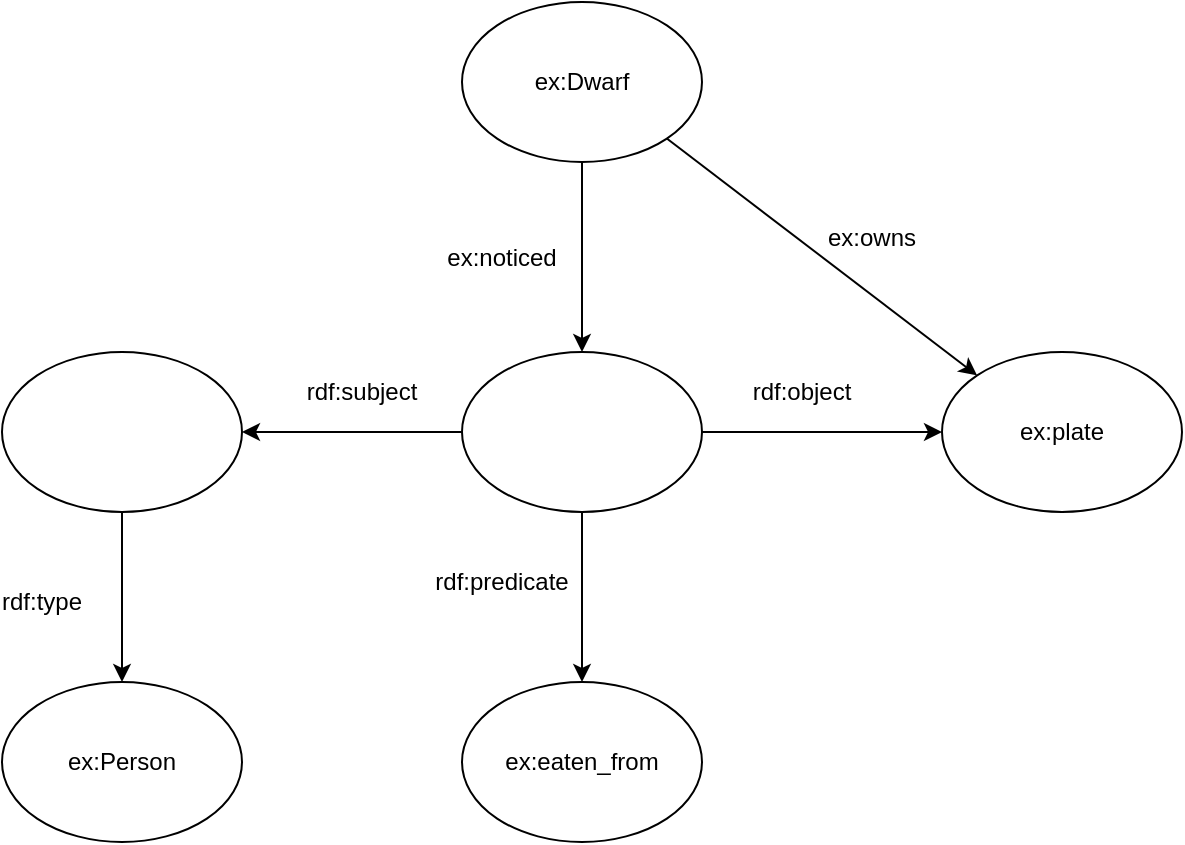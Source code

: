 <mxfile version="10.6.5" type="device"><diagram id="v24lDXqct-rjeQrN2g8U" name="Page-1"><mxGraphModel dx="840" dy="434" grid="1" gridSize="10" guides="1" tooltips="1" connect="1" arrows="1" fold="1" page="1" pageScale="1" pageWidth="850" pageHeight="1100" math="0" shadow="0"><root><mxCell id="0"/><mxCell id="1" parent="0"/><mxCell id="8FPKMw7lbk1s8ThmsL_j-7" style="rounded=0;orthogonalLoop=1;jettySize=auto;html=1;exitX=0.5;exitY=1;exitDx=0;exitDy=0;entryX=0.5;entryY=0;entryDx=0;entryDy=0;" edge="1" parent="1" source="8FPKMw7lbk1s8ThmsL_j-1" target="8FPKMw7lbk1s8ThmsL_j-3"><mxGeometry relative="1" as="geometry"/></mxCell><mxCell id="8FPKMw7lbk1s8ThmsL_j-8" style="edgeStyle=none;rounded=0;orthogonalLoop=1;jettySize=auto;html=1;exitX=1;exitY=1;exitDx=0;exitDy=0;entryX=0;entryY=0;entryDx=0;entryDy=0;" edge="1" parent="1" source="8FPKMw7lbk1s8ThmsL_j-1" target="8FPKMw7lbk1s8ThmsL_j-4"><mxGeometry relative="1" as="geometry"/></mxCell><mxCell id="8FPKMw7lbk1s8ThmsL_j-1" value="ex:Dwarf" style="ellipse;whiteSpace=wrap;html=1;" vertex="1" parent="1"><mxGeometry x="380" y="130" width="120" height="80" as="geometry"/></mxCell><mxCell id="8FPKMw7lbk1s8ThmsL_j-13" style="edgeStyle=none;rounded=0;orthogonalLoop=1;jettySize=auto;html=1;exitX=0.5;exitY=1;exitDx=0;exitDy=0;entryX=0.5;entryY=0;entryDx=0;entryDy=0;" edge="1" parent="1" source="8FPKMw7lbk1s8ThmsL_j-2" target="8FPKMw7lbk1s8ThmsL_j-5"><mxGeometry relative="1" as="geometry"/></mxCell><mxCell id="8FPKMw7lbk1s8ThmsL_j-2" value="" style="ellipse;whiteSpace=wrap;html=1;" vertex="1" parent="1"><mxGeometry x="150" y="305" width="120" height="80" as="geometry"/></mxCell><mxCell id="8FPKMw7lbk1s8ThmsL_j-10" style="edgeStyle=none;rounded=0;orthogonalLoop=1;jettySize=auto;html=1;exitX=0;exitY=0.5;exitDx=0;exitDy=0;entryX=1;entryY=0.5;entryDx=0;entryDy=0;" edge="1" parent="1" source="8FPKMw7lbk1s8ThmsL_j-3" target="8FPKMw7lbk1s8ThmsL_j-2"><mxGeometry relative="1" as="geometry"/></mxCell><mxCell id="8FPKMw7lbk1s8ThmsL_j-11" style="edgeStyle=none;rounded=0;orthogonalLoop=1;jettySize=auto;html=1;exitX=1;exitY=0.5;exitDx=0;exitDy=0;entryX=0;entryY=0.5;entryDx=0;entryDy=0;" edge="1" parent="1" source="8FPKMw7lbk1s8ThmsL_j-3" target="8FPKMw7lbk1s8ThmsL_j-4"><mxGeometry relative="1" as="geometry"/></mxCell><mxCell id="8FPKMw7lbk1s8ThmsL_j-12" style="edgeStyle=none;rounded=0;orthogonalLoop=1;jettySize=auto;html=1;exitX=0.5;exitY=1;exitDx=0;exitDy=0;" edge="1" parent="1" source="8FPKMw7lbk1s8ThmsL_j-3" target="8FPKMw7lbk1s8ThmsL_j-6"><mxGeometry relative="1" as="geometry"/></mxCell><mxCell id="8FPKMw7lbk1s8ThmsL_j-3" value="" style="ellipse;whiteSpace=wrap;html=1;" vertex="1" parent="1"><mxGeometry x="380" y="305" width="120" height="80" as="geometry"/></mxCell><mxCell id="8FPKMw7lbk1s8ThmsL_j-4" value="ex:plate" style="ellipse;whiteSpace=wrap;html=1;" vertex="1" parent="1"><mxGeometry x="620" y="305" width="120" height="80" as="geometry"/></mxCell><mxCell id="8FPKMw7lbk1s8ThmsL_j-5" value="ex:Person" style="ellipse;whiteSpace=wrap;html=1;" vertex="1" parent="1"><mxGeometry x="150" y="470" width="120" height="80" as="geometry"/></mxCell><mxCell id="8FPKMw7lbk1s8ThmsL_j-6" value="ex:eaten_from" style="ellipse;whiteSpace=wrap;html=1;" vertex="1" parent="1"><mxGeometry x="380" y="470" width="120" height="80" as="geometry"/></mxCell><mxCell id="8FPKMw7lbk1s8ThmsL_j-14" value="ex:noticed" style="text;html=1;strokeColor=none;fillColor=none;align=center;verticalAlign=middle;whiteSpace=wrap;rounded=0;" vertex="1" parent="1"><mxGeometry x="380" y="247.5" width="40" height="20" as="geometry"/></mxCell><mxCell id="8FPKMw7lbk1s8ThmsL_j-15" value="ex:owns" style="text;html=1;strokeColor=none;fillColor=none;align=center;verticalAlign=middle;whiteSpace=wrap;rounded=0;" vertex="1" parent="1"><mxGeometry x="565" y="237.5" width="40" height="20" as="geometry"/></mxCell><mxCell id="8FPKMw7lbk1s8ThmsL_j-16" value="rdf:subject" style="text;html=1;strokeColor=none;fillColor=none;align=center;verticalAlign=middle;whiteSpace=wrap;rounded=0;" vertex="1" parent="1"><mxGeometry x="310" y="315" width="40" height="20" as="geometry"/></mxCell><mxCell id="8FPKMw7lbk1s8ThmsL_j-17" value="rdf:object" style="text;html=1;strokeColor=none;fillColor=none;align=center;verticalAlign=middle;whiteSpace=wrap;rounded=0;" vertex="1" parent="1"><mxGeometry x="530" y="315" width="40" height="20" as="geometry"/></mxCell><mxCell id="8FPKMw7lbk1s8ThmsL_j-18" value="rdf:type" style="text;html=1;strokeColor=none;fillColor=none;align=center;verticalAlign=middle;whiteSpace=wrap;rounded=0;" vertex="1" parent="1"><mxGeometry x="150" y="420" width="40" height="20" as="geometry"/></mxCell><mxCell id="8FPKMw7lbk1s8ThmsL_j-19" value="rdf:predicate" style="text;html=1;strokeColor=none;fillColor=none;align=center;verticalAlign=middle;whiteSpace=wrap;rounded=0;" vertex="1" parent="1"><mxGeometry x="380" y="410" width="40" height="20" as="geometry"/></mxCell></root></mxGraphModel></diagram></mxfile>